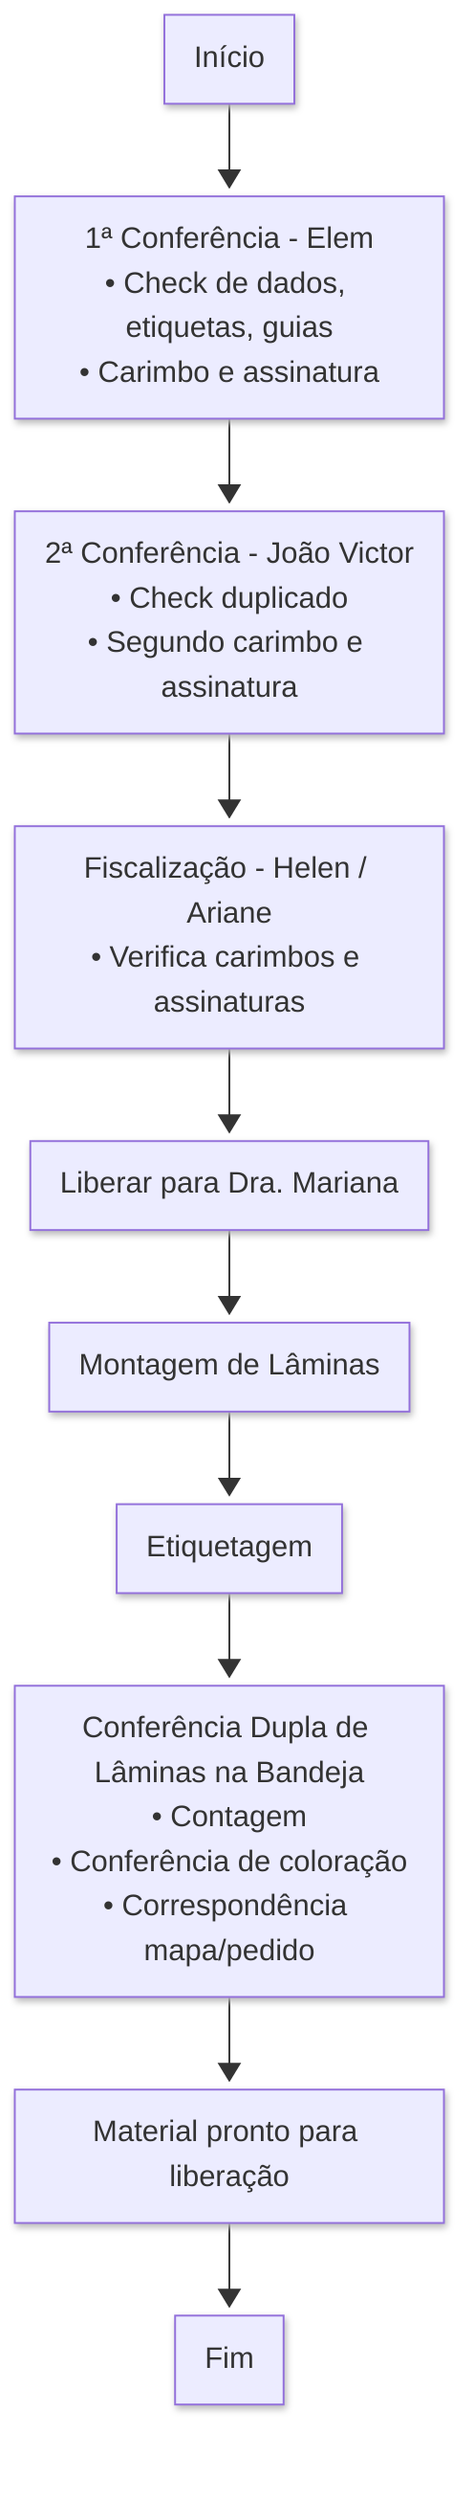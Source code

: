 ---
config:
  theme: default
  look: neo
  layout: fixed
---
flowchart TD
    A[Início]
    B[1ª Conferência - Elem<br/>• Check de dados, etiquetas, guias<br/>• Carimbo e assinatura]
    C[2ª Conferência - João Victor<br/>• Check duplicado<br/>• Segundo carimbo e assinatura]
    D[Fiscalização - Helen / Ariane<br/>• Verifica carimbos e assinaturas]
    E[Liberar para Dra. Mariana]
    F[Montagem de Lâminas]
    G[Etiquetagem]
    H[Conferência Dupla de Lâminas na Bandeja<br/>• Contagem<br/>• Conferência de coloração<br/>• Correspondência mapa/pedido]
    I[Material pronto para liberação]
    J[Fim]


A --> B --> C --> D --> E --> F --> G --> H --> I --> J